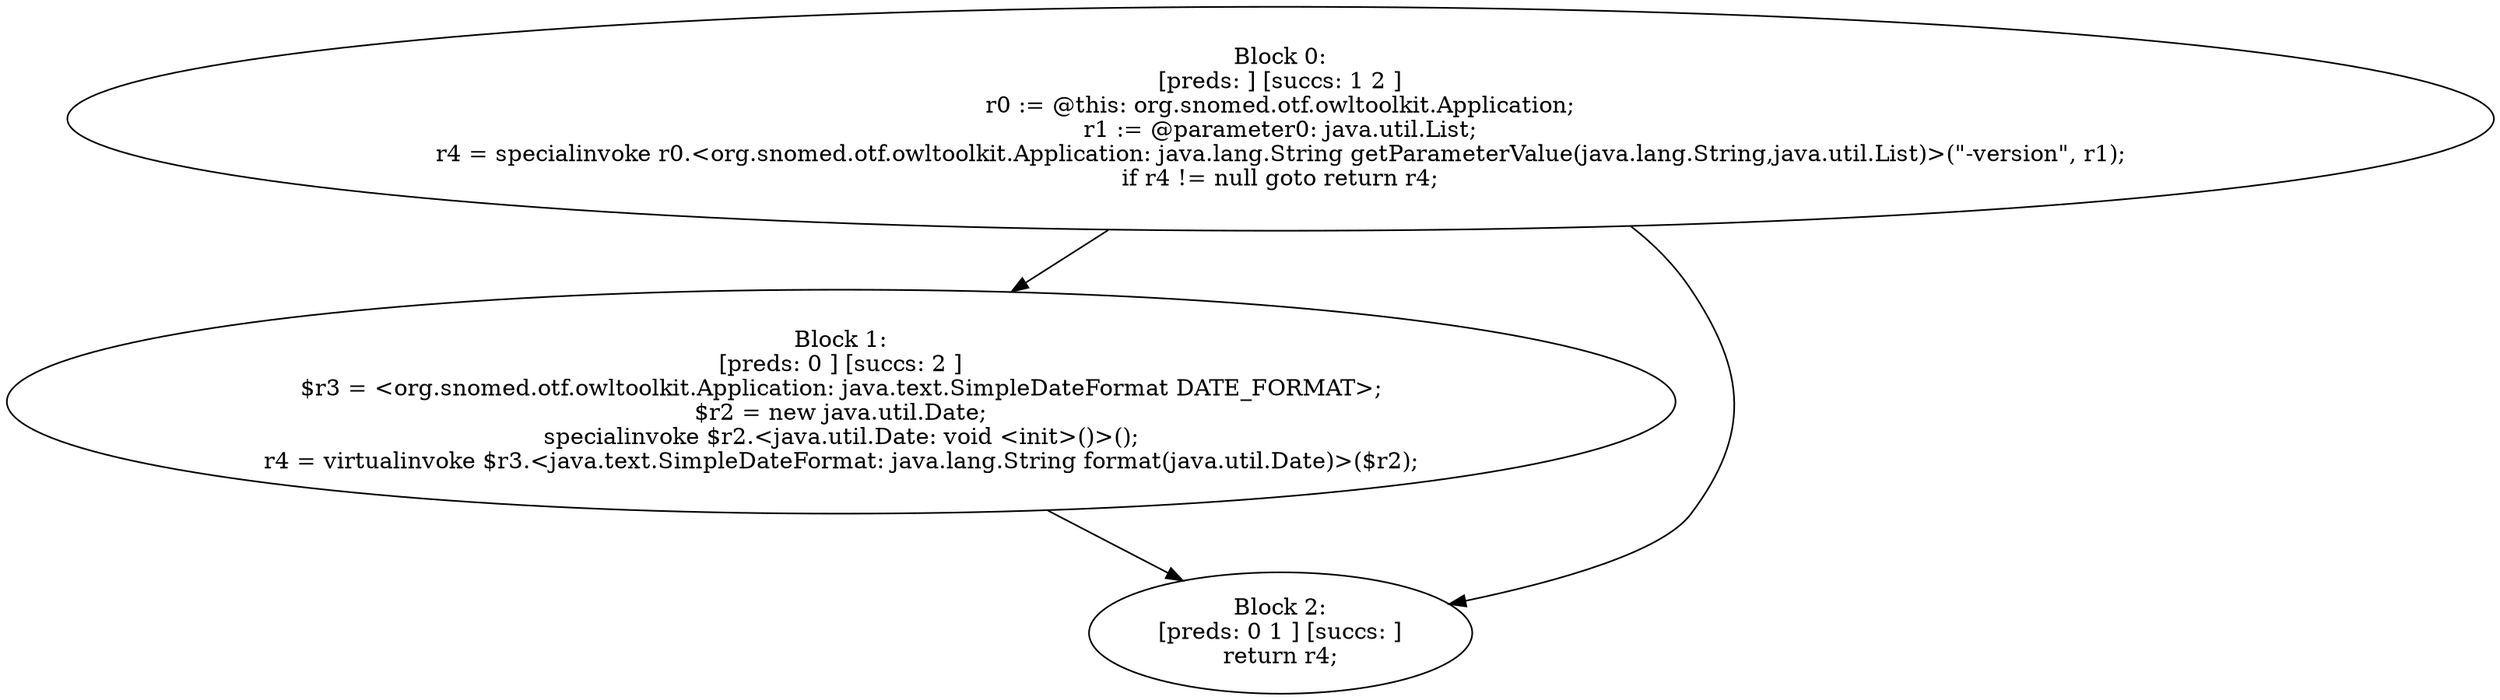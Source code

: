 digraph "unitGraph" {
    "Block 0:
[preds: ] [succs: 1 2 ]
r0 := @this: org.snomed.otf.owltoolkit.Application;
r1 := @parameter0: java.util.List;
r4 = specialinvoke r0.<org.snomed.otf.owltoolkit.Application: java.lang.String getParameterValue(java.lang.String,java.util.List)>(\"-version\", r1);
if r4 != null goto return r4;
"
    "Block 1:
[preds: 0 ] [succs: 2 ]
$r3 = <org.snomed.otf.owltoolkit.Application: java.text.SimpleDateFormat DATE_FORMAT>;
$r2 = new java.util.Date;
specialinvoke $r2.<java.util.Date: void <init>()>();
r4 = virtualinvoke $r3.<java.text.SimpleDateFormat: java.lang.String format(java.util.Date)>($r2);
"
    "Block 2:
[preds: 0 1 ] [succs: ]
return r4;
"
    "Block 0:
[preds: ] [succs: 1 2 ]
r0 := @this: org.snomed.otf.owltoolkit.Application;
r1 := @parameter0: java.util.List;
r4 = specialinvoke r0.<org.snomed.otf.owltoolkit.Application: java.lang.String getParameterValue(java.lang.String,java.util.List)>(\"-version\", r1);
if r4 != null goto return r4;
"->"Block 1:
[preds: 0 ] [succs: 2 ]
$r3 = <org.snomed.otf.owltoolkit.Application: java.text.SimpleDateFormat DATE_FORMAT>;
$r2 = new java.util.Date;
specialinvoke $r2.<java.util.Date: void <init>()>();
r4 = virtualinvoke $r3.<java.text.SimpleDateFormat: java.lang.String format(java.util.Date)>($r2);
";
    "Block 0:
[preds: ] [succs: 1 2 ]
r0 := @this: org.snomed.otf.owltoolkit.Application;
r1 := @parameter0: java.util.List;
r4 = specialinvoke r0.<org.snomed.otf.owltoolkit.Application: java.lang.String getParameterValue(java.lang.String,java.util.List)>(\"-version\", r1);
if r4 != null goto return r4;
"->"Block 2:
[preds: 0 1 ] [succs: ]
return r4;
";
    "Block 1:
[preds: 0 ] [succs: 2 ]
$r3 = <org.snomed.otf.owltoolkit.Application: java.text.SimpleDateFormat DATE_FORMAT>;
$r2 = new java.util.Date;
specialinvoke $r2.<java.util.Date: void <init>()>();
r4 = virtualinvoke $r3.<java.text.SimpleDateFormat: java.lang.String format(java.util.Date)>($r2);
"->"Block 2:
[preds: 0 1 ] [succs: ]
return r4;
";
}
